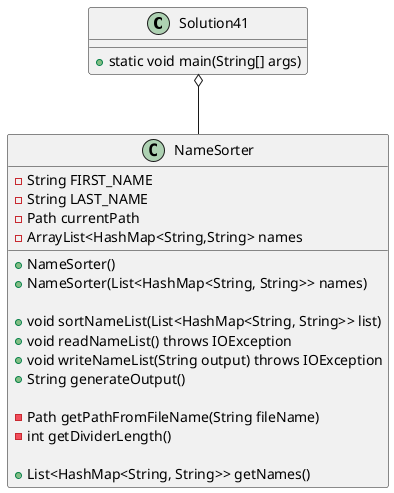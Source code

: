 @startuml
'https://plantuml.com/class-diagram

class Solution41
{
    +static void main(String[] args)
}

class NameSorter
{
    ' Fields
    -String FIRST_NAME
    -String LAST_NAME
    -Path currentPath
    -ArrayList<HashMap<String,String> names

    ' Constructors
    +NameSorter()
    +NameSorter(List<HashMap<String, String>> names)

    ' User interface
    +void sortNameList(List<HashMap<String, String>> list)
    +void readNameList() throws IOException
    +void writeNameList(String output) throws IOException
    +String generateOutput()

    ' Helper methods
    -Path getPathFromFileName(String fileName)
    -int getDividerLength()

    ' Accessor methods for testing
    +List<HashMap<String, String>> getNames()
}

Solution41 o-- NameSorter

@enduml